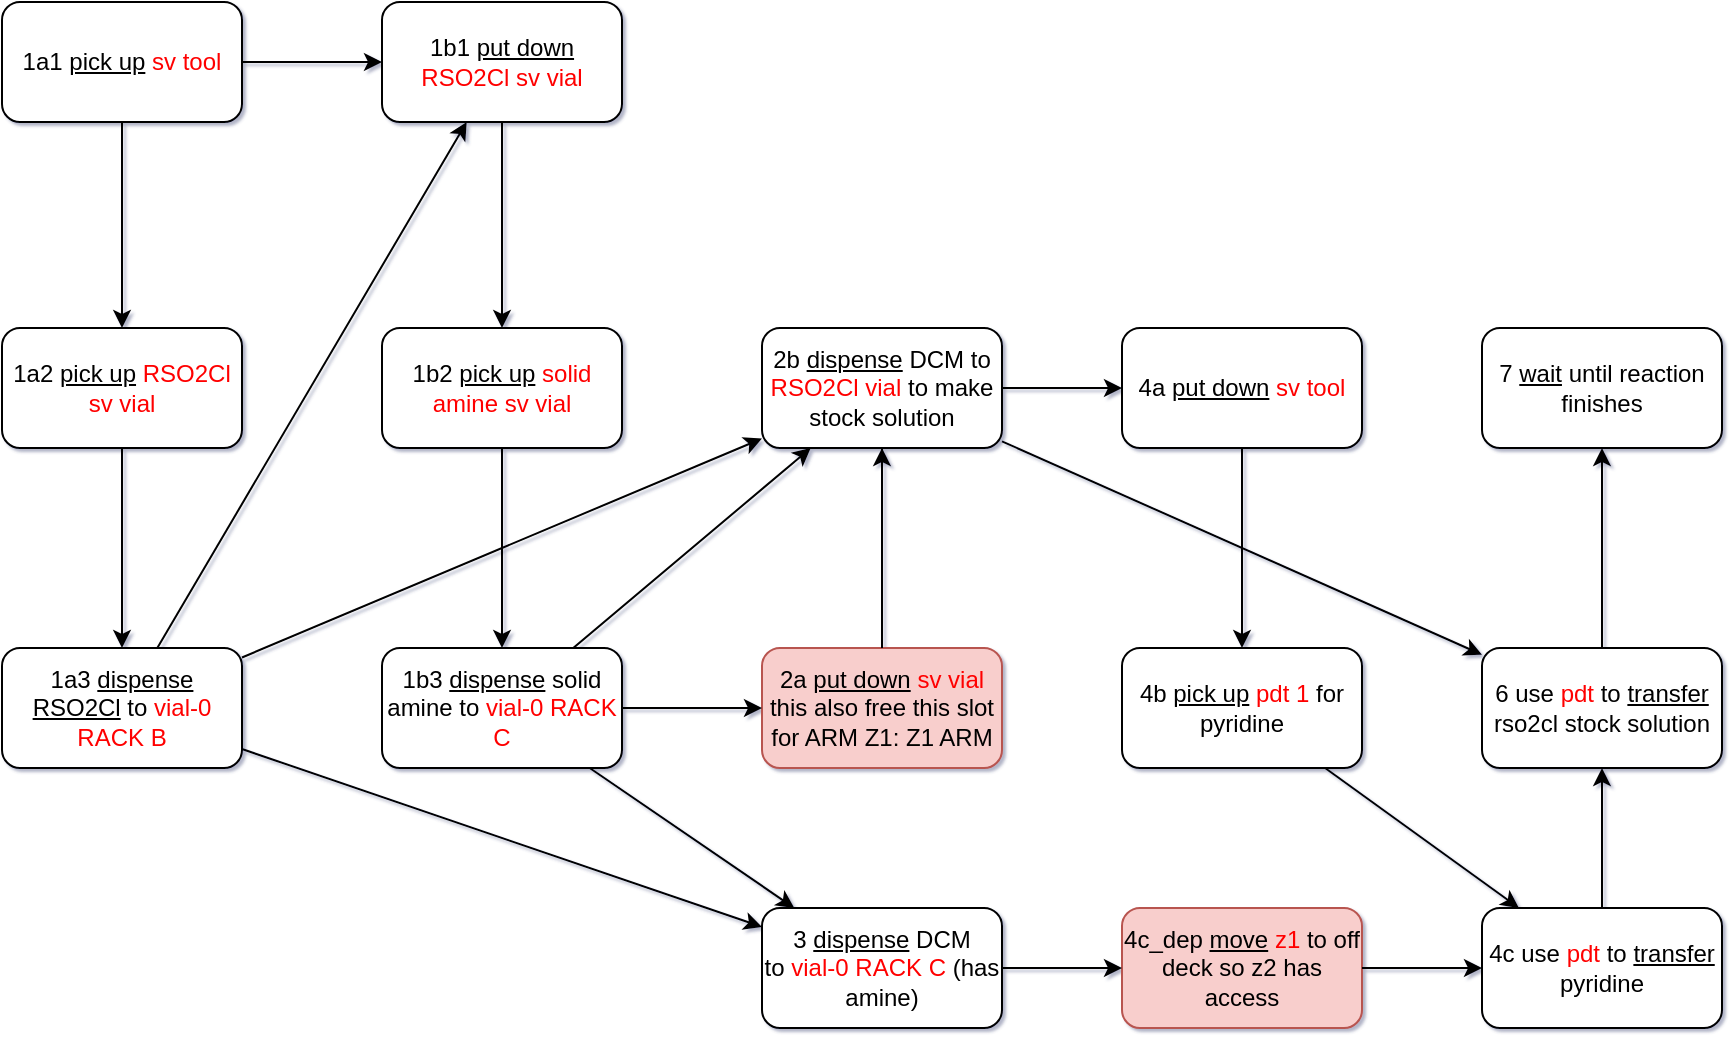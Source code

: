 <mxfile compressed="false" version="20.7.4" type="device">
  <diagram id="Page-1" name="Page-1">
    <mxGraphModel dx="989" dy="567" grid="1" gridSize="10" guides="1" tooltips="1" connect="1" arrows="1" fold="1" page="1" pageScale="1" pageWidth="827" pageHeight="1169" math="0" shadow="1">
      <root>
        <mxCell id="0" />
        <mxCell id="1" parent="0" />
        <object label="1a1 &lt;u&gt;pick up&lt;/u&gt; &lt;font style=&quot;&quot; color=&quot;#ff0000&quot;&gt;sv tool&lt;/font&gt;" id="1a1 pick up sv tool">
          <mxCell style="rounded=1;whiteSpace=wrap;html=1;" parent="1" vertex="1">
            <mxGeometry x="110" y="427" width="120" height="60" as="geometry" />
          </mxCell>
        </object>
        <object label="1a2 &lt;u&gt;pick up&lt;/u&gt; &lt;font color=&quot;#ff0000&quot;&gt;RSO2Cl sv vial&lt;/font&gt;" id="1a2 pick up RSO2Cl sv vial">
          <mxCell style="rounded=1;whiteSpace=wrap;html=1;" parent="1" vertex="1">
            <mxGeometry x="110" y="590" width="120" height="60" as="geometry" />
          </mxCell>
        </object>
        <object label="1a3 &lt;u&gt;dispense RSO2Cl&lt;/u&gt; to&lt;font color=&quot;#ff0000&quot;&gt; vial-0 RACK B&lt;/font&gt;" id="1a3 dispense RSO2Cl to vial-0 RACK B">
          <mxCell style="rounded=1;whiteSpace=wrap;html=1;" parent="1" vertex="1">
            <mxGeometry x="110" y="750" width="120" height="60" as="geometry" />
          </mxCell>
        </object>
        <object label="1b1 &lt;u&gt;put down&lt;/u&gt; &lt;font color=&quot;#ff0000&quot;&gt;RSO2Cl sv vial&lt;/font&gt;" id="1b1 put down RSO2Cl sv vial">
          <mxCell style="rounded=1;whiteSpace=wrap;html=1;" parent="1" vertex="1">
            <mxGeometry x="300" y="427" width="120" height="60" as="geometry" />
          </mxCell>
        </object>
        <object label="1b2 &lt;u&gt;pick up&lt;/u&gt; &lt;font color=&quot;#ff0000&quot;&gt;solid amine sv vial&lt;/font&gt;" id="1b2 pick up solid amine sv vial">
          <mxCell style="rounded=1;whiteSpace=wrap;html=1;" parent="1" vertex="1">
            <mxGeometry x="300" y="590" width="120" height="60" as="geometry" />
          </mxCell>
        </object>
        <object label="1b3 &lt;u&gt;dispense&lt;/u&gt; solid amine to &lt;font color=&quot;#ff0000&quot;&gt;vial-0 RACK C&lt;/font&gt;" id="1b3 dispense solid amine to vial-0 RACK C">
          <mxCell style="rounded=1;whiteSpace=wrap;html=1;" parent="1" vertex="1">
            <mxGeometry x="300" y="750" width="120" height="60" as="geometry" />
          </mxCell>
        </object>
        <object label="2a &lt;u&gt;put down&lt;/u&gt; &lt;font color=&quot;#ff0000&quot;&gt;sv vial&lt;/font&gt; this also free this slot for ARM Z1: Z1 ARM" id="2a put down sv vial this also free this slot for ARM Z1: Z1 ARM">
          <mxCell style="rounded=1;whiteSpace=wrap;html=1;fillColor=#f8cecc;strokeColor=#b85450;" parent="1" vertex="1">
            <mxGeometry x="490" y="750" width="120" height="60" as="geometry" />
          </mxCell>
        </object>
        <object label="3 &lt;u&gt;dispense&lt;/u&gt; DCM to&amp;nbsp;&lt;span style=&quot;color: rgb(255, 0, 0);&quot;&gt;vial-0 RACK C&lt;/span&gt;&amp;nbsp;(has amine)" id="3 dispense DCM to mrv vial (has aniline)">
          <mxCell style="rounded=1;whiteSpace=wrap;html=1;" parent="1" vertex="1">
            <mxGeometry x="490" y="880" width="120" height="60" as="geometry" />
          </mxCell>
        </object>
        <object label="4a &lt;u&gt;put down&lt;/u&gt; &lt;font color=&quot;#ff0000&quot;&gt;sv tool&lt;/font&gt;" id="4a put down sv tool">
          <mxCell style="rounded=1;whiteSpace=wrap;html=1;" parent="1" vertex="1">
            <mxGeometry x="670" y="590" width="120" height="60" as="geometry" />
          </mxCell>
        </object>
        <object label="4b &lt;u&gt;pick up&lt;/u&gt; &lt;font color=&quot;#ff0000&quot;&gt;pdt 1&lt;/font&gt; for pyridine" id="4b pick up pdt 1 for pyridine">
          <mxCell style="rounded=1;whiteSpace=wrap;html=1;" parent="1" vertex="1">
            <mxGeometry x="670" y="750" width="120" height="60" as="geometry" />
          </mxCell>
        </object>
        <object label="4c_dep &lt;u&gt;move&lt;/u&gt; &lt;font color=&quot;#ff0000&quot;&gt;z1&lt;/font&gt; to off deck so z2 has access" id="4c_dep move z1 to off deck so z2 has access">
          <mxCell style="rounded=1;whiteSpace=wrap;html=1;fillColor=#f8cecc;strokeColor=#b85450;" parent="1" vertex="1">
            <mxGeometry x="670" y="880" width="120" height="60" as="geometry" />
          </mxCell>
        </object>
        <object label="4c use &lt;font color=&quot;#ff0000&quot;&gt;pdt&lt;/font&gt; to &lt;u&gt;transfer&lt;/u&gt; pyridine" id="4c use pdt to transfer pyridine">
          <mxCell style="rounded=1;whiteSpace=wrap;html=1;" parent="1" vertex="1">
            <mxGeometry x="850" y="880" width="120" height="60" as="geometry" />
          </mxCell>
        </object>
        <object label="6 use &lt;font color=&quot;#ff0000&quot;&gt;pdt&lt;/font&gt; to &lt;u&gt;transfer&lt;/u&gt; rso2cl stock solution" id="6 use pdt to transfer rso2cl stock solution">
          <mxCell style="rounded=1;whiteSpace=wrap;html=1;" parent="1" vertex="1">
            <mxGeometry x="850" y="750" width="120" height="60" as="geometry" />
          </mxCell>
        </object>
        <object label="7 &lt;u&gt;wait&lt;/u&gt; until reaction finishes" id="7 wait until reaction finishes">
          <mxCell style="rounded=1;whiteSpace=wrap;html=1;" parent="1" vertex="1">
            <mxGeometry x="850" y="590" width="120" height="60" as="geometry" />
          </mxCell>
        </object>
        <object label="" source="1a1&#xa;pick up sv tool" target="1a2&#xa;pick up RSO2Cl sv vial" id="26fe87c7562d9c1cfbdafe2aebd6f3b2">
          <mxCell style="endArrow=classic" parent="1" source="1a1 pick up sv tool" target="1a2 pick up RSO2Cl sv vial" edge="1">
            <mxGeometry relative="1" as="geometry" />
          </mxCell>
        </object>
        <object label="" source="1a2&#xa;pick up RSO2Cl sv vial" target="1a3&#xa;dispense RSO2Cl to vial-0 RACK B" id="a193ee18bb2b6d454fa22825e57fa8b5">
          <mxCell style="endArrow=classic" parent="1" source="1a2 pick up RSO2Cl sv vial" target="1a3 dispense RSO2Cl to vial-0 RACK B" edge="1">
            <mxGeometry relative="1" as="geometry" />
          </mxCell>
        </object>
        <object label="" source="1a3&#xa;dispense RSO2Cl to vial-0 RACK B" target="1b1&#xa;put down RSO2Cl sv vial" id="345469fc148ad3b521233a05955e6f97">
          <mxCell style="endArrow=classic" parent="1" source="1a3 dispense RSO2Cl to vial-0 RACK B" target="1b1 put down RSO2Cl sv vial" edge="1">
            <mxGeometry relative="1" as="geometry" />
          </mxCell>
        </object>
        <object label="" source="1a1&#xa;pick up sv tool" target="1b1&#xa;put down RSO2Cl sv vial" id="c2a973c0a3d65b0289277aaf06851cd4">
          <mxCell style="endArrow=classic" parent="1" source="1a1 pick up sv tool" target="1b1 put down RSO2Cl sv vial" edge="1">
            <mxGeometry relative="1" as="geometry" />
          </mxCell>
        </object>
        <object label="" source="1b1&#xa;put down RSO2Cl sv vial" target="1b2&#xa;pick up solid amine sv vial" id="3644e132f22287a66bdd117a366f3def">
          <mxCell style="endArrow=classic" parent="1" source="1b1 put down RSO2Cl sv vial" target="1b2 pick up solid amine sv vial" edge="1">
            <mxGeometry relative="1" as="geometry" />
          </mxCell>
        </object>
        <object label="" source="1b2&#xa;pick up solid amine sv vial" target="1b3&#xa;dispense solid amine to vial-0 RACK C" id="e66f12420bb2502926b9ac681509bd5b">
          <mxCell style="endArrow=classic" parent="1" source="1b2 pick up solid amine sv vial" target="1b3 dispense solid amine to vial-0 RACK C" edge="1">
            <mxGeometry relative="1" as="geometry" />
          </mxCell>
        </object>
        <object label="" source="1b3&#xa;dispense solid amine to vial-0 RACK C" target="2a&#xa;put down sv vial this also free this slot for ARM Z1: Z1 ARM" id="a59fe55140285723bec4d7844c1ca215">
          <mxCell style="endArrow=classic" parent="1" source="1b3 dispense solid amine to vial-0 RACK C" target="2a put down sv vial this also free this slot for ARM Z1: Z1 ARM" edge="1">
            <mxGeometry relative="1" as="geometry" />
          </mxCell>
        </object>
        <object label="" source="1a3&#xa;dispense RSO2Cl to vial-0 RACK B" target="2b&#xa;dispense DCM to RSO2Cl vial to make stock solution" id="ff99c5d5c3aef5388c8f65090d327cbf">
          <mxCell style="endArrow=classic" parent="1" source="1a3 dispense RSO2Cl to vial-0 RACK B" target="2b dispense DCM to RSO2Cl vial to make stock solution" edge="1">
            <mxGeometry relative="1" as="geometry" />
          </mxCell>
        </object>
        <object label="" source="1b3&#xa;dispense solid amine to vial-0 RACK C" target="2b&#xa;dispense DCM to RSO2Cl vial to make stock solution" id="5a24c34b853f50a08393e555ae4ea6ca">
          <mxCell style="endArrow=classic" parent="1" source="1b3 dispense solid amine to vial-0 RACK C" target="2b dispense DCM to RSO2Cl vial to make stock solution" edge="1">
            <mxGeometry relative="1" as="geometry" />
          </mxCell>
        </object>
        <object label="" source="2a&#xa;put down sv vial this also free this slot for ARM Z1: Z1 ARM" target="2b&#xa;dispense DCM to RSO2Cl vial to make stock solution" id="060ec7aed716552514f86f4b1e995c99">
          <mxCell style="endArrow=classic" parent="1" source="2a put down sv vial this also free this slot for ARM Z1: Z1 ARM" target="2b dispense DCM to RSO2Cl vial to make stock solution" edge="1">
            <mxGeometry relative="1" as="geometry" />
          </mxCell>
        </object>
        <object label="" source="1a3&#xa;dispense RSO2Cl to vial-0 RACK B" target="3&#xa;dispense DCM to mrv vial (has aniline)" id="2b4ce801865e26c64d1cefe4df9ddc98">
          <mxCell style="endArrow=classic" parent="1" source="1a3 dispense RSO2Cl to vial-0 RACK B" target="3 dispense DCM to mrv vial (has aniline)" edge="1">
            <mxGeometry relative="1" as="geometry" />
          </mxCell>
        </object>
        <object label="" source="1b3&#xa;dispense solid amine to vial-0 RACK C" target="3&#xa;dispense DCM to mrv vial (has aniline)" id="317f8626b55b20ac527579d938b8b140">
          <mxCell style="endArrow=classic" parent="1" source="1b3 dispense solid amine to vial-0 RACK C" target="3 dispense DCM to mrv vial (has aniline)" edge="1">
            <mxGeometry relative="1" as="geometry" />
          </mxCell>
        </object>
        <object label="" source="2a&#xa;put down sv vial this also free this slot for ARM Z1: Z1 ARM" target="4a&#xa;put down sv tool" id="c92e200287c2038cb5c500bb149210ad">
          <mxCell style="endArrow=classic;startArrow=none;" parent="1" source="2b dispense DCM to RSO2Cl vial to make stock solution" target="4a put down sv tool" edge="1">
            <mxGeometry relative="1" as="geometry" />
          </mxCell>
        </object>
        <object label="" source="4a&#xa;put down sv tool" target="4b&#xa;pick up pdt 1 for pyridine" id="c7ca733588eec95a01fdf03d4b0015f0">
          <mxCell style="endArrow=classic" parent="1" source="4a put down sv tool" target="4b pick up pdt 1 for pyridine" edge="1">
            <mxGeometry relative="1" as="geometry" />
          </mxCell>
        </object>
        <object label="" source="3&#xa;dispense DCM to mrv vial (has aniline)" target="4c_dep&#xa;move z1 to off deck so z2 has access" id="836449c87b66e16912316ba58bdc9cbe">
          <mxCell style="endArrow=classic" parent="1" source="3 dispense DCM to mrv vial (has aniline)" target="4c_dep move z1 to off deck so z2 has access" edge="1">
            <mxGeometry relative="1" as="geometry" />
          </mxCell>
        </object>
        <object label="" source="4b&#xa;pick up pdt 1 for pyridine" target="4c&#xa;use pdt to transfer pyridine" id="4c67723fc7845976f76f0f1c2acff9a3">
          <mxCell style="endArrow=classic" parent="1" source="4b pick up pdt 1 for pyridine" target="4c use pdt to transfer pyridine" edge="1">
            <mxGeometry relative="1" as="geometry" />
          </mxCell>
        </object>
        <object label="" source="4c_dep&#xa;move z1 to off deck so z2 has access" target="4c&#xa;use pdt to transfer pyridine" id="83241c8558850901d2750c09a3a74aba">
          <mxCell style="endArrow=classic" parent="1" source="4c_dep move z1 to off deck so z2 has access" target="4c use pdt to transfer pyridine" edge="1">
            <mxGeometry relative="1" as="geometry" />
          </mxCell>
        </object>
        <object label="" source="4c&#xa;use pdt to transfer pyridine" target="6&#xa;use pdt to transfer rso2cl stock solution" id="b366693fa05e5aee9ec67e140fa293b8">
          <mxCell style="endArrow=classic" parent="1" source="4c use pdt to transfer pyridine" target="6 use pdt to transfer rso2cl stock solution" edge="1">
            <mxGeometry relative="1" as="geometry" />
          </mxCell>
        </object>
        <object label="" source="2b&#xa;dispense DCM to RSO2Cl vial to make stock solution" target="6&#xa;use pdt to transfer rso2cl stock solution" id="80bf3947ff137faff21433818accb103">
          <mxCell style="endArrow=classic" parent="1" source="2b dispense DCM to RSO2Cl vial to make stock solution" target="6 use pdt to transfer rso2cl stock solution" edge="1">
            <mxGeometry relative="1" as="geometry" />
          </mxCell>
        </object>
        <object label="" source="6&#xa;use pdt to transfer rso2cl stock solution" target="7&#xa;wait until reaction finishes" id="5a338f599e018b780d6b37c65e34b62d">
          <mxCell style="endArrow=classic" parent="1" source="6 use pdt to transfer rso2cl stock solution" target="7 wait until reaction finishes" edge="1">
            <mxGeometry relative="1" as="geometry" />
          </mxCell>
        </object>
        <object label="2b &lt;u&gt;dispense&lt;/u&gt; DCM to &lt;font color=&quot;#ff0000&quot;&gt;RSO2Cl vial&lt;/font&gt; to make stock solution" id="2b dispense DCM to RSO2Cl vial to make stock solution">
          <mxCell style="rounded=1;whiteSpace=wrap;html=1;" parent="1" vertex="1">
            <mxGeometry x="490" y="590" width="120" height="60" as="geometry" />
          </mxCell>
        </object>
        <mxCell id="pSJrl-ZbDKFLFzuxOReB-1" value="" style="endArrow=none;" parent="1" source="2a put down sv vial this also free this slot for ARM Z1: Z1 ARM" target="2b dispense DCM to RSO2Cl vial to make stock solution" edge="1">
          <mxGeometry relative="1" as="geometry">
            <mxPoint x="551.958" y="750" as="sourcePoint" />
            <mxPoint x="573.042" y="427" as="targetPoint" />
          </mxGeometry>
        </mxCell>
      </root>
    </mxGraphModel>
  </diagram>
</mxfile>

